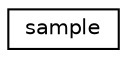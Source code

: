 digraph "Graphical Class Hierarchy"
{
 // LATEX_PDF_SIZE
  edge [fontname="Helvetica",fontsize="10",labelfontname="Helvetica",labelfontsize="10"];
  node [fontname="Helvetica",fontsize="10",shape=record];
  rankdir="LR";
  Node0 [label="sample",height=0.2,width=0.4,color="black", fillcolor="white", style="filled",URL="$structsample.html",tooltip=" "];
}
